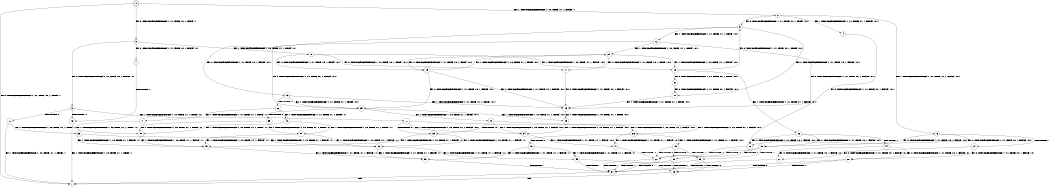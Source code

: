 digraph BCG {
size = "7, 10.5";
center = TRUE;
node [shape = circle];
0 [peripheries = 2];
0 -> 1 [label = "EX !0 !ATOMIC_EXCH_BRANCH (1, +1, TRUE, +0, 1, TRUE) !::"];
0 -> 2 [label = "EX !1 !ATOMIC_EXCH_BRANCH (1, +0, TRUE, +1, 1, FALSE) !::"];
0 -> 3 [label = "EX !0 !ATOMIC_EXCH_BRANCH (1, +1, TRUE, +0, 1, TRUE) !::"];
2 -> 4 [label = "EX !1 !ATOMIC_EXCH_BRANCH (1, +1, TRUE, +1, 1, FALSE) !:0:1:"];
2 -> 5 [label = "EX !0 !ATOMIC_EXCH_BRANCH (1, +1, TRUE, +0, 1, TRUE) !:0:1:"];
2 -> 6 [label = "EX !1 !ATOMIC_EXCH_BRANCH (1, +1, TRUE, +1, 1, FALSE) !:0:1:"];
3 -> 7 [label = "EX !0 !ATOMIC_EXCH_BRANCH (1, +1, TRUE, +0, 1, FALSE) !:0:"];
3 -> 8 [label = "EX !1 !ATOMIC_EXCH_BRANCH (1, +0, TRUE, +1, 1, TRUE) !:0:"];
3 -> 9 [label = "EX !0 !ATOMIC_EXCH_BRANCH (1, +1, TRUE, +0, 1, FALSE) !:0:"];
4 -> 10 [label = "EX !0 !ATOMIC_EXCH_BRANCH (1, +1, TRUE, +0, 1, FALSE) !:0:1:"];
5 -> 11 [label = "EX !0 !ATOMIC_EXCH_BRANCH (1, +1, TRUE, +0, 1, FALSE) !:0:1:"];
5 -> 12 [label = "EX !1 !ATOMIC_EXCH_BRANCH (1, +1, TRUE, +1, 1, TRUE) !:0:1:"];
5 -> 13 [label = "EX !0 !ATOMIC_EXCH_BRANCH (1, +1, TRUE, +0, 1, FALSE) !:0:1:"];
6 -> 10 [label = "EX !0 !ATOMIC_EXCH_BRANCH (1, +1, TRUE, +0, 1, FALSE) !:0:1:"];
6 -> 14 [label = "TERMINATE !1"];
6 -> 15 [label = "EX !0 !ATOMIC_EXCH_BRANCH (1, +1, TRUE, +0, 1, FALSE) !:0:1:"];
7 -> 16 [label = "TERMINATE !0"];
8 -> 17 [label = "EX !0 !ATOMIC_EXCH_BRANCH (1, +1, TRUE, +0, 1, TRUE) !:0:1:"];
8 -> 18 [label = "EX !1 !ATOMIC_EXCH_BRANCH (1, +0, TRUE, +1, 1, FALSE) !:0:1:"];
8 -> 19 [label = "EX !0 !ATOMIC_EXCH_BRANCH (1, +1, TRUE, +0, 1, TRUE) !:0:1:"];
9 -> 16 [label = "TERMINATE !0"];
9 -> 20 [label = "TERMINATE !0"];
9 -> 21 [label = "EX !1 !ATOMIC_EXCH_BRANCH (1, +0, TRUE, +1, 1, TRUE) !:0:"];
10 -> 22 [label = "TERMINATE !0"];
11 -> 23 [label = "EX !1 !ATOMIC_EXCH_BRANCH (1, +1, TRUE, +1, 1, TRUE) !:0:1:"];
12 -> 23 [label = "EX !0 !ATOMIC_EXCH_BRANCH (1, +1, TRUE, +0, 1, FALSE) !:0:1:"];
12 -> 24 [label = "EX !1 !ATOMIC_EXCH_BRANCH (1, +0, TRUE, +1, 1, TRUE) !:0:1:"];
12 -> 25 [label = "EX !0 !ATOMIC_EXCH_BRANCH (1, +1, TRUE, +0, 1, FALSE) !:0:1:"];
13 -> 23 [label = "EX !1 !ATOMIC_EXCH_BRANCH (1, +1, TRUE, +1, 1, TRUE) !:0:1:"];
13 -> 26 [label = "TERMINATE !0"];
13 -> 25 [label = "EX !1 !ATOMIC_EXCH_BRANCH (1, +1, TRUE, +1, 1, TRUE) !:0:1:"];
14 -> 27 [label = "EX !0 !ATOMIC_EXCH_BRANCH (1, +1, TRUE, +0, 1, FALSE) !:0:"];
14 -> 28 [label = "EX !0 !ATOMIC_EXCH_BRANCH (1, +1, TRUE, +0, 1, FALSE) !:0:"];
15 -> 22 [label = "TERMINATE !0"];
15 -> 29 [label = "TERMINATE !1"];
15 -> 30 [label = "TERMINATE !0"];
16 -> 1 [label = "EX !1 !ATOMIC_EXCH_BRANCH (1, +0, TRUE, +1, 1, TRUE) !::"];
17 -> 23 [label = "EX !0 !ATOMIC_EXCH_BRANCH (1, +1, TRUE, +0, 1, FALSE) !:0:1:"];
18 -> 31 [label = "EX !0 !ATOMIC_EXCH_BRANCH (1, +1, TRUE, +0, 1, TRUE) !:0:1:"];
18 -> 32 [label = "EX !1 !ATOMIC_EXCH_BRANCH (1, +1, TRUE, +1, 1, FALSE) !:0:1:"];
18 -> 5 [label = "EX !0 !ATOMIC_EXCH_BRANCH (1, +1, TRUE, +0, 1, TRUE) !:0:1:"];
19 -> 23 [label = "EX !0 !ATOMIC_EXCH_BRANCH (1, +1, TRUE, +0, 1, FALSE) !:0:1:"];
19 -> 24 [label = "EX !1 !ATOMIC_EXCH_BRANCH (1, +0, TRUE, +1, 1, TRUE) !:0:1:"];
19 -> 25 [label = "EX !0 !ATOMIC_EXCH_BRANCH (1, +1, TRUE, +0, 1, FALSE) !:0:1:"];
20 -> 1 [label = "EX !1 !ATOMIC_EXCH_BRANCH (1, +0, TRUE, +1, 1, TRUE) !::"];
20 -> 33 [label = "EX !1 !ATOMIC_EXCH_BRANCH (1, +0, TRUE, +1, 1, TRUE) !::"];
21 -> 34 [label = "EX !1 !ATOMIC_EXCH_BRANCH (1, +0, TRUE, +1, 1, FALSE) !:0:1:"];
21 -> 35 [label = "TERMINATE !0"];
21 -> 36 [label = "EX !1 !ATOMIC_EXCH_BRANCH (1, +0, TRUE, +1, 1, FALSE) !:0:1:"];
22 -> 37 [label = "TERMINATE !1"];
23 -> 38 [label = "EX !1 !ATOMIC_EXCH_BRANCH (1, +0, TRUE, +1, 1, TRUE) !:0:1:"];
24 -> 17 [label = "EX !0 !ATOMIC_EXCH_BRANCH (1, +1, TRUE, +0, 1, TRUE) !:0:1:"];
24 -> 18 [label = "EX !1 !ATOMIC_EXCH_BRANCH (1, +0, TRUE, +1, 1, FALSE) !:0:1:"];
24 -> 19 [label = "EX !0 !ATOMIC_EXCH_BRANCH (1, +1, TRUE, +0, 1, TRUE) !:0:1:"];
25 -> 38 [label = "EX !1 !ATOMIC_EXCH_BRANCH (1, +0, TRUE, +1, 1, TRUE) !:0:1:"];
25 -> 39 [label = "TERMINATE !0"];
25 -> 40 [label = "EX !1 !ATOMIC_EXCH_BRANCH (1, +0, TRUE, +1, 1, TRUE) !:0:1:"];
26 -> 41 [label = "EX !1 !ATOMIC_EXCH_BRANCH (1, +1, TRUE, +1, 1, TRUE) !:1:"];
26 -> 42 [label = "EX !1 !ATOMIC_EXCH_BRANCH (1, +1, TRUE, +1, 1, TRUE) !:1:"];
27 -> 37 [label = "TERMINATE !0"];
28 -> 37 [label = "TERMINATE !0"];
28 -> 43 [label = "TERMINATE !0"];
29 -> 37 [label = "TERMINATE !0"];
29 -> 43 [label = "TERMINATE !0"];
30 -> 37 [label = "TERMINATE !1"];
30 -> 43 [label = "TERMINATE !1"];
31 -> 11 [label = "EX !0 !ATOMIC_EXCH_BRANCH (1, +1, TRUE, +0, 1, FALSE) !:0:1:"];
32 -> 10 [label = "EX !0 !ATOMIC_EXCH_BRANCH (1, +1, TRUE, +0, 1, FALSE) !:0:1:"];
32 -> 44 [label = "TERMINATE !1"];
32 -> 15 [label = "EX !0 !ATOMIC_EXCH_BRANCH (1, +1, TRUE, +0, 1, FALSE) !:0:1:"];
33 -> 45 [label = "EX !1 !ATOMIC_EXCH_BRANCH (1, +0, TRUE, +1, 1, FALSE) !:1:"];
33 -> 46 [label = "EX !1 !ATOMIC_EXCH_BRANCH (1, +0, TRUE, +1, 1, FALSE) !:1:"];
34 -> 47 [label = "EX !1 !ATOMIC_EXCH_BRANCH (1, +1, TRUE, +1, 1, FALSE) !:0:1:"];
35 -> 45 [label = "EX !1 !ATOMIC_EXCH_BRANCH (1, +0, TRUE, +1, 1, FALSE) !:1:"];
35 -> 46 [label = "EX !1 !ATOMIC_EXCH_BRANCH (1, +0, TRUE, +1, 1, FALSE) !:1:"];
36 -> 47 [label = "EX !1 !ATOMIC_EXCH_BRANCH (1, +1, TRUE, +1, 1, FALSE) !:0:1:"];
36 -> 48 [label = "TERMINATE !0"];
36 -> 49 [label = "EX !1 !ATOMIC_EXCH_BRANCH (1, +1, TRUE, +1, 1, FALSE) !:0:1:"];
37 -> 1 [label = "exit"];
38 -> 34 [label = "EX !1 !ATOMIC_EXCH_BRANCH (1, +0, TRUE, +1, 1, FALSE) !:0:1:"];
39 -> 50 [label = "EX !1 !ATOMIC_EXCH_BRANCH (1, +0, TRUE, +1, 1, TRUE) !:1:"];
39 -> 51 [label = "EX !1 !ATOMIC_EXCH_BRANCH (1, +0, TRUE, +1, 1, TRUE) !:1:"];
40 -> 34 [label = "EX !1 !ATOMIC_EXCH_BRANCH (1, +0, TRUE, +1, 1, FALSE) !:0:1:"];
40 -> 35 [label = "TERMINATE !0"];
40 -> 36 [label = "EX !1 !ATOMIC_EXCH_BRANCH (1, +0, TRUE, +1, 1, FALSE) !:0:1:"];
41 -> 50 [label = "EX !1 !ATOMIC_EXCH_BRANCH (1, +0, TRUE, +1, 1, TRUE) !:1:"];
42 -> 50 [label = "EX !1 !ATOMIC_EXCH_BRANCH (1, +0, TRUE, +1, 1, TRUE) !:1:"];
42 -> 51 [label = "EX !1 !ATOMIC_EXCH_BRANCH (1, +0, TRUE, +1, 1, TRUE) !:1:"];
43 -> 1 [label = "exit"];
44 -> 27 [label = "EX !0 !ATOMIC_EXCH_BRANCH (1, +1, TRUE, +0, 1, FALSE) !:0:"];
44 -> 28 [label = "EX !0 !ATOMIC_EXCH_BRANCH (1, +1, TRUE, +0, 1, FALSE) !:0:"];
45 -> 52 [label = "EX !1 !ATOMIC_EXCH_BRANCH (1, +1, TRUE, +1, 1, FALSE) !:1:"];
46 -> 52 [label = "EX !1 !ATOMIC_EXCH_BRANCH (1, +1, TRUE, +1, 1, FALSE) !:1:"];
46 -> 53 [label = "EX !1 !ATOMIC_EXCH_BRANCH (1, +1, TRUE, +1, 1, FALSE) !:1:"];
47 -> 22 [label = "TERMINATE !0"];
48 -> 52 [label = "EX !1 !ATOMIC_EXCH_BRANCH (1, +1, TRUE, +1, 1, FALSE) !:1:"];
48 -> 53 [label = "EX !1 !ATOMIC_EXCH_BRANCH (1, +1, TRUE, +1, 1, FALSE) !:1:"];
49 -> 22 [label = "TERMINATE !0"];
49 -> 29 [label = "TERMINATE !1"];
49 -> 30 [label = "TERMINATE !0"];
50 -> 45 [label = "EX !1 !ATOMIC_EXCH_BRANCH (1, +0, TRUE, +1, 1, FALSE) !:1:"];
51 -> 45 [label = "EX !1 !ATOMIC_EXCH_BRANCH (1, +0, TRUE, +1, 1, FALSE) !:1:"];
51 -> 46 [label = "EX !1 !ATOMIC_EXCH_BRANCH (1, +0, TRUE, +1, 1, FALSE) !:1:"];
52 -> 37 [label = "TERMINATE !1"];
53 -> 37 [label = "TERMINATE !1"];
53 -> 43 [label = "TERMINATE !1"];
}
